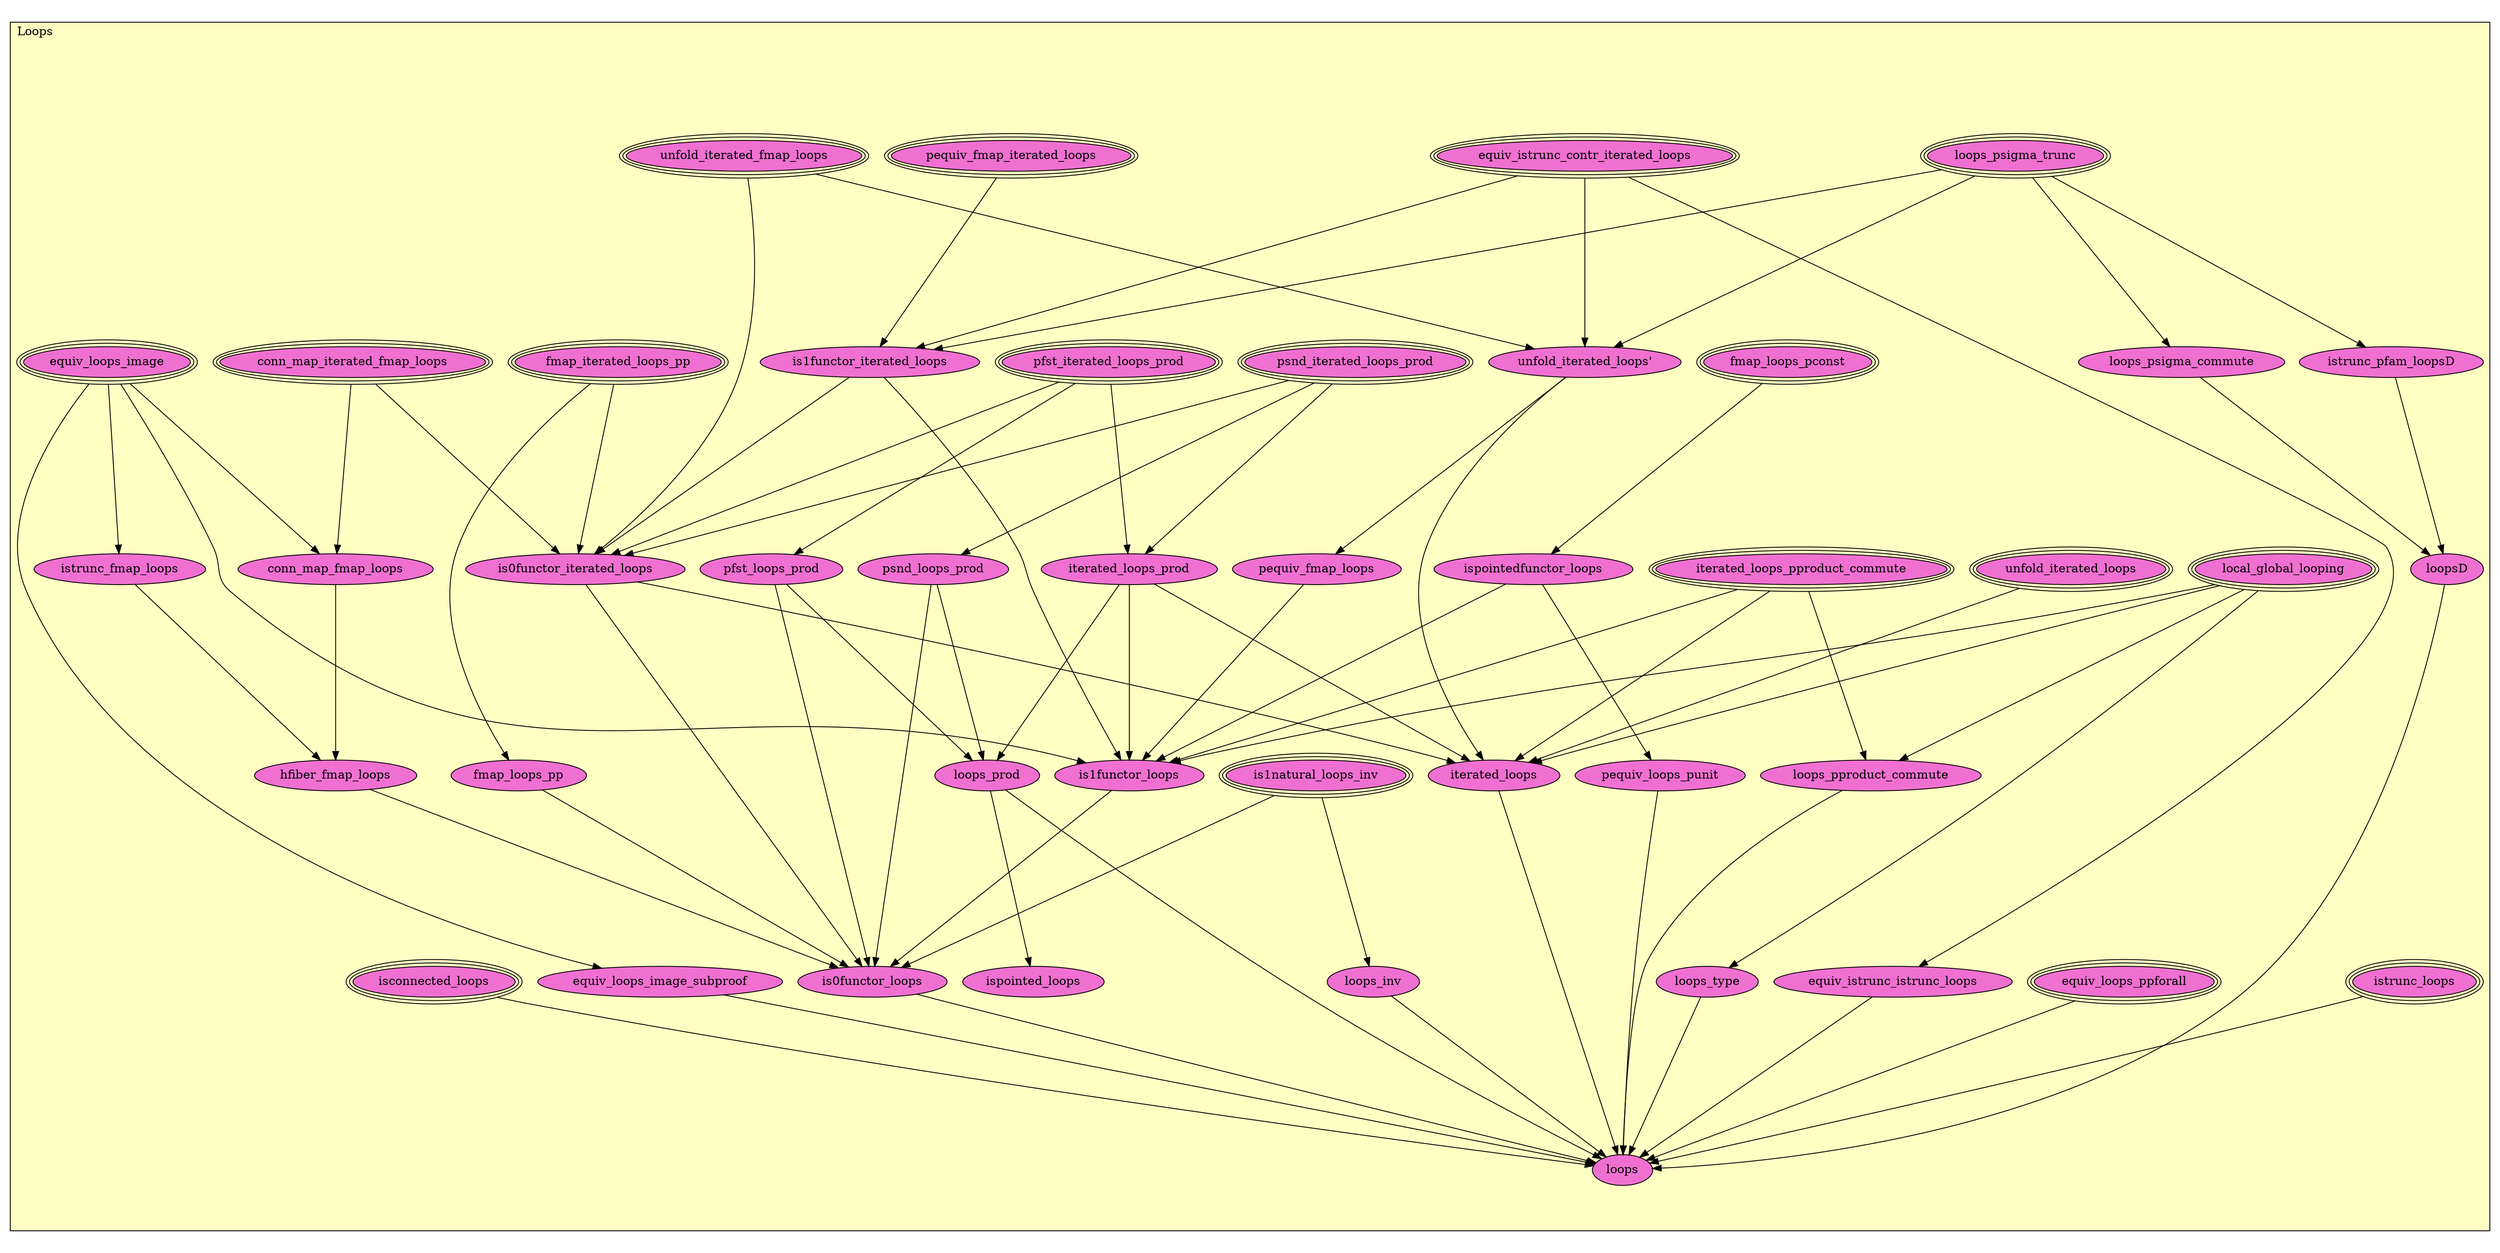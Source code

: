 digraph HoTT_Pointed_Loops {
  graph [ratio=0.5]
  node [style=filled]
Loops_equiv_loops_ppforall [label="equiv_loops_ppforall", URL=<Loops.html#equiv_loops_ppforall>, peripheries=3, fillcolor="#F070D1"] ;
Loops_is1natural_loops_inv [label="is1natural_loops_inv", URL=<Loops.html#is1natural_loops_inv>, peripheries=3, fillcolor="#F070D1"] ;
Loops_equiv_istrunc_contr_iterated_loops [label="equiv_istrunc_contr_iterated_loops", URL=<Loops.html#equiv_istrunc_contr_iterated_loops>, peripheries=3, fillcolor="#F070D1"] ;
Loops_equiv_istrunc_istrunc_loops [label="equiv_istrunc_istrunc_loops", URL=<Loops.html#equiv_istrunc_istrunc_loops>, fillcolor="#F070D1"] ;
Loops_local_global_looping [label="local_global_looping", URL=<Loops.html#local_global_looping>, peripheries=3, fillcolor="#F070D1"] ;
Loops_loops_type [label="loops_type", URL=<Loops.html#loops_type>, fillcolor="#F070D1"] ;
Loops_loops_psigma_trunc [label="loops_psigma_trunc", URL=<Loops.html#loops_psigma_trunc>, peripheries=3, fillcolor="#F070D1"] ;
Loops_iterated_loops_pproduct_commute [label="iterated_loops_pproduct_commute", URL=<Loops.html#iterated_loops_pproduct_commute>, peripheries=3, fillcolor="#F070D1"] ;
Loops_loops_pproduct_commute [label="loops_pproduct_commute", URL=<Loops.html#loops_pproduct_commute>, fillcolor="#F070D1"] ;
Loops_loops_psigma_commute [label="loops_psigma_commute", URL=<Loops.html#loops_psigma_commute>, fillcolor="#F070D1"] ;
Loops_istrunc_pfam_loopsD [label="istrunc_pfam_loopsD", URL=<Loops.html#istrunc_pfam_loopsD>, fillcolor="#F070D1"] ;
Loops_loopsD [label="loopsD", URL=<Loops.html#loopsD>, fillcolor="#F070D1"] ;
Loops_psnd_iterated_loops_prod [label="psnd_iterated_loops_prod", URL=<Loops.html#psnd_iterated_loops_prod>, peripheries=3, fillcolor="#F070D1"] ;
Loops_pfst_iterated_loops_prod [label="pfst_iterated_loops_prod", URL=<Loops.html#pfst_iterated_loops_prod>, peripheries=3, fillcolor="#F070D1"] ;
Loops_iterated_loops_prod [label="iterated_loops_prod", URL=<Loops.html#iterated_loops_prod>, fillcolor="#F070D1"] ;
Loops_psnd_loops_prod [label="psnd_loops_prod", URL=<Loops.html#psnd_loops_prod>, fillcolor="#F070D1"] ;
Loops_pfst_loops_prod [label="pfst_loops_prod", URL=<Loops.html#pfst_loops_prod>, fillcolor="#F070D1"] ;
Loops_loops_prod [label="loops_prod", URL=<Loops.html#loops_prod>, fillcolor="#F070D1"] ;
Loops_pequiv_fmap_iterated_loops [label="pequiv_fmap_iterated_loops", URL=<Loops.html#pequiv_fmap_iterated_loops>, peripheries=3, fillcolor="#F070D1"] ;
Loops_unfold_iterated_fmap_loops [label="unfold_iterated_fmap_loops", URL=<Loops.html#unfold_iterated_fmap_loops>, peripheries=3, fillcolor="#F070D1"] ;
Loops_unfold_iterated_loops_ [label="unfold_iterated_loops'", URL=<Loops.html#unfold_iterated_loops'>, fillcolor="#F070D1"] ;
Loops_pequiv_fmap_loops [label="pequiv_fmap_loops", URL=<Loops.html#pequiv_fmap_loops>, fillcolor="#F070D1"] ;
Loops_loops_inv [label="loops_inv", URL=<Loops.html#loops_inv>, fillcolor="#F070D1"] ;
Loops_equiv_loops_image [label="equiv_loops_image", URL=<Loops.html#equiv_loops_image>, peripheries=3, fillcolor="#F070D1"] ;
Loops_equiv_loops_image_subproof [label="equiv_loops_image_subproof", URL=<Loops.html#equiv_loops_image_subproof>, fillcolor="#F070D1"] ;
Loops_conn_map_iterated_fmap_loops [label="conn_map_iterated_fmap_loops", URL=<Loops.html#conn_map_iterated_fmap_loops>, peripheries=3, fillcolor="#F070D1"] ;
Loops_conn_map_fmap_loops [label="conn_map_fmap_loops", URL=<Loops.html#conn_map_fmap_loops>, fillcolor="#F070D1"] ;
Loops_istrunc_fmap_loops [label="istrunc_fmap_loops", URL=<Loops.html#istrunc_fmap_loops>, fillcolor="#F070D1"] ;
Loops_hfiber_fmap_loops [label="hfiber_fmap_loops", URL=<Loops.html#hfiber_fmap_loops>, fillcolor="#F070D1"] ;
Loops_fmap_iterated_loops_pp [label="fmap_iterated_loops_pp", URL=<Loops.html#fmap_iterated_loops_pp>, peripheries=3, fillcolor="#F070D1"] ;
Loops_is1functor_iterated_loops [label="is1functor_iterated_loops", URL=<Loops.html#is1functor_iterated_loops>, fillcolor="#F070D1"] ;
Loops_is0functor_iterated_loops [label="is0functor_iterated_loops", URL=<Loops.html#is0functor_iterated_loops>, fillcolor="#F070D1"] ;
Loops_fmap_loops_pconst [label="fmap_loops_pconst", URL=<Loops.html#fmap_loops_pconst>, peripheries=3, fillcolor="#F070D1"] ;
Loops_ispointedfunctor_loops [label="ispointedfunctor_loops", URL=<Loops.html#ispointedfunctor_loops>, fillcolor="#F070D1"] ;
Loops_fmap_loops_pp [label="fmap_loops_pp", URL=<Loops.html#fmap_loops_pp>, fillcolor="#F070D1"] ;
Loops_is1functor_loops [label="is1functor_loops", URL=<Loops.html#is1functor_loops>, fillcolor="#F070D1"] ;
Loops_is0functor_loops [label="is0functor_loops", URL=<Loops.html#is0functor_loops>, fillcolor="#F070D1"] ;
Loops_pequiv_loops_punit [label="pequiv_loops_punit", URL=<Loops.html#pequiv_loops_punit>, fillcolor="#F070D1"] ;
Loops_isconnected_loops [label="isconnected_loops", URL=<Loops.html#isconnected_loops>, peripheries=3, fillcolor="#F070D1"] ;
Loops_istrunc_loops [label="istrunc_loops", URL=<Loops.html#istrunc_loops>, peripheries=3, fillcolor="#F070D1"] ;
Loops_unfold_iterated_loops [label="unfold_iterated_loops", URL=<Loops.html#unfold_iterated_loops>, peripheries=3, fillcolor="#F070D1"] ;
Loops_iterated_loops [label="iterated_loops", URL=<Loops.html#iterated_loops>, fillcolor="#F070D1"] ;
Loops_loops [label="loops", URL=<Loops.html#loops>, fillcolor="#F070D1"] ;
Loops_ispointed_loops [label="ispointed_loops", URL=<Loops.html#ispointed_loops>, fillcolor="#F070D1"] ;
  Loops_equiv_loops_ppforall -> Loops_loops [] ;
  Loops_is1natural_loops_inv -> Loops_loops_inv [] ;
  Loops_is1natural_loops_inv -> Loops_is0functor_loops [] ;
  Loops_equiv_istrunc_contr_iterated_loops -> Loops_equiv_istrunc_istrunc_loops [] ;
  Loops_equiv_istrunc_contr_iterated_loops -> Loops_unfold_iterated_loops_ [] ;
  Loops_equiv_istrunc_contr_iterated_loops -> Loops_is1functor_iterated_loops [] ;
  Loops_equiv_istrunc_istrunc_loops -> Loops_loops [] ;
  Loops_local_global_looping -> Loops_loops_type [] ;
  Loops_local_global_looping -> Loops_loops_pproduct_commute [] ;
  Loops_local_global_looping -> Loops_is1functor_loops [] ;
  Loops_local_global_looping -> Loops_iterated_loops [] ;
  Loops_loops_type -> Loops_loops [] ;
  Loops_loops_psigma_trunc -> Loops_loops_psigma_commute [] ;
  Loops_loops_psigma_trunc -> Loops_istrunc_pfam_loopsD [] ;
  Loops_loops_psigma_trunc -> Loops_unfold_iterated_loops_ [] ;
  Loops_loops_psigma_trunc -> Loops_is1functor_iterated_loops [] ;
  Loops_iterated_loops_pproduct_commute -> Loops_loops_pproduct_commute [] ;
  Loops_iterated_loops_pproduct_commute -> Loops_is1functor_loops [] ;
  Loops_iterated_loops_pproduct_commute -> Loops_iterated_loops [] ;
  Loops_loops_pproduct_commute -> Loops_loops [] ;
  Loops_loops_psigma_commute -> Loops_loopsD [] ;
  Loops_istrunc_pfam_loopsD -> Loops_loopsD [] ;
  Loops_loopsD -> Loops_loops [] ;
  Loops_psnd_iterated_loops_prod -> Loops_iterated_loops_prod [] ;
  Loops_psnd_iterated_loops_prod -> Loops_psnd_loops_prod [] ;
  Loops_psnd_iterated_loops_prod -> Loops_is0functor_iterated_loops [] ;
  Loops_pfst_iterated_loops_prod -> Loops_iterated_loops_prod [] ;
  Loops_pfst_iterated_loops_prod -> Loops_pfst_loops_prod [] ;
  Loops_pfst_iterated_loops_prod -> Loops_is0functor_iterated_loops [] ;
  Loops_iterated_loops_prod -> Loops_loops_prod [] ;
  Loops_iterated_loops_prod -> Loops_is1functor_loops [] ;
  Loops_iterated_loops_prod -> Loops_iterated_loops [] ;
  Loops_psnd_loops_prod -> Loops_loops_prod [] ;
  Loops_psnd_loops_prod -> Loops_is0functor_loops [] ;
  Loops_pfst_loops_prod -> Loops_loops_prod [] ;
  Loops_pfst_loops_prod -> Loops_is0functor_loops [] ;
  Loops_loops_prod -> Loops_loops [] ;
  Loops_loops_prod -> Loops_ispointed_loops [] ;
  Loops_pequiv_fmap_iterated_loops -> Loops_is1functor_iterated_loops [] ;
  Loops_unfold_iterated_fmap_loops -> Loops_unfold_iterated_loops_ [] ;
  Loops_unfold_iterated_fmap_loops -> Loops_is0functor_iterated_loops [] ;
  Loops_unfold_iterated_loops_ -> Loops_pequiv_fmap_loops [] ;
  Loops_unfold_iterated_loops_ -> Loops_iterated_loops [] ;
  Loops_pequiv_fmap_loops -> Loops_is1functor_loops [] ;
  Loops_loops_inv -> Loops_loops [] ;
  Loops_equiv_loops_image -> Loops_equiv_loops_image_subproof [] ;
  Loops_equiv_loops_image -> Loops_conn_map_fmap_loops [] ;
  Loops_equiv_loops_image -> Loops_istrunc_fmap_loops [] ;
  Loops_equiv_loops_image -> Loops_is1functor_loops [] ;
  Loops_equiv_loops_image_subproof -> Loops_loops [] ;
  Loops_conn_map_iterated_fmap_loops -> Loops_conn_map_fmap_loops [] ;
  Loops_conn_map_iterated_fmap_loops -> Loops_is0functor_iterated_loops [] ;
  Loops_conn_map_fmap_loops -> Loops_hfiber_fmap_loops [] ;
  Loops_istrunc_fmap_loops -> Loops_hfiber_fmap_loops [] ;
  Loops_hfiber_fmap_loops -> Loops_is0functor_loops [] ;
  Loops_fmap_iterated_loops_pp -> Loops_is0functor_iterated_loops [] ;
  Loops_fmap_iterated_loops_pp -> Loops_fmap_loops_pp [] ;
  Loops_is1functor_iterated_loops -> Loops_is0functor_iterated_loops [] ;
  Loops_is1functor_iterated_loops -> Loops_is1functor_loops [] ;
  Loops_is0functor_iterated_loops -> Loops_is0functor_loops [] ;
  Loops_is0functor_iterated_loops -> Loops_iterated_loops [] ;
  Loops_fmap_loops_pconst -> Loops_ispointedfunctor_loops [] ;
  Loops_ispointedfunctor_loops -> Loops_is1functor_loops [] ;
  Loops_ispointedfunctor_loops -> Loops_pequiv_loops_punit [] ;
  Loops_fmap_loops_pp -> Loops_is0functor_loops [] ;
  Loops_is1functor_loops -> Loops_is0functor_loops [] ;
  Loops_is0functor_loops -> Loops_loops [] ;
  Loops_pequiv_loops_punit -> Loops_loops [] ;
  Loops_isconnected_loops -> Loops_loops [] ;
  Loops_istrunc_loops -> Loops_loops [] ;
  Loops_unfold_iterated_loops -> Loops_iterated_loops [] ;
  Loops_iterated_loops -> Loops_loops [] ;
subgraph cluster_Loops { label="Loops"; fillcolor="#FFFFC3"; labeljust=l; style=filled 
Loops_ispointed_loops; Loops_loops; Loops_iterated_loops; Loops_unfold_iterated_loops; Loops_istrunc_loops; Loops_isconnected_loops; Loops_pequiv_loops_punit; Loops_is0functor_loops; Loops_is1functor_loops; Loops_fmap_loops_pp; Loops_ispointedfunctor_loops; Loops_fmap_loops_pconst; Loops_is0functor_iterated_loops; Loops_is1functor_iterated_loops; Loops_fmap_iterated_loops_pp; Loops_hfiber_fmap_loops; Loops_istrunc_fmap_loops; Loops_conn_map_fmap_loops; Loops_conn_map_iterated_fmap_loops; Loops_equiv_loops_image_subproof; Loops_equiv_loops_image; Loops_loops_inv; Loops_pequiv_fmap_loops; Loops_unfold_iterated_loops_; Loops_unfold_iterated_fmap_loops; Loops_pequiv_fmap_iterated_loops; Loops_loops_prod; Loops_pfst_loops_prod; Loops_psnd_loops_prod; Loops_iterated_loops_prod; Loops_pfst_iterated_loops_prod; Loops_psnd_iterated_loops_prod; Loops_loopsD; Loops_istrunc_pfam_loopsD; Loops_loops_psigma_commute; Loops_loops_pproduct_commute; Loops_iterated_loops_pproduct_commute; Loops_loops_psigma_trunc; Loops_loops_type; Loops_local_global_looping; Loops_equiv_istrunc_istrunc_loops; Loops_equiv_istrunc_contr_iterated_loops; Loops_is1natural_loops_inv; Loops_equiv_loops_ppforall; };
} /* END */
